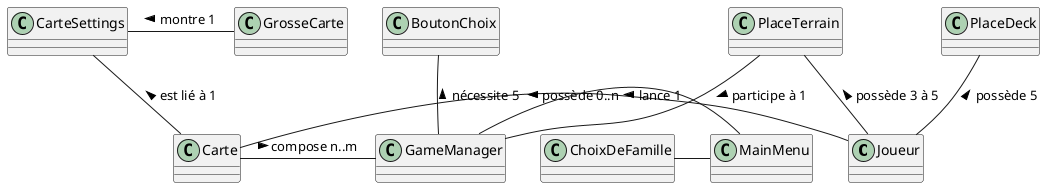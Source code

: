 @startuml DiagrammeUML
class Joueur
class Carte
class GameManager
class PlaceTerrain
class PlaceDeck
class CarteSettings
class GrosseCarte
class ChoixDeFamille
class MainMenu
class BoutonChoix

PlaceTerrain -- Joueur : < possède 3 à 5
PlaceTerrain -- GameManager : > participe à 1
Carte - Joueur : < possède 0..n
Carte - GameManager : > compose n..m
CarteSettings -- Carte : < est lié à 1
BoutonChoix -- GameManager : < nécessite 5
ChoixDeFamille - MainMenu 
MainMenu - GameManager : > lance 1
CarteSettings - GrosseCarte : < montre 1
PlaceDeck -- Joueur : < possède 5


@enduml